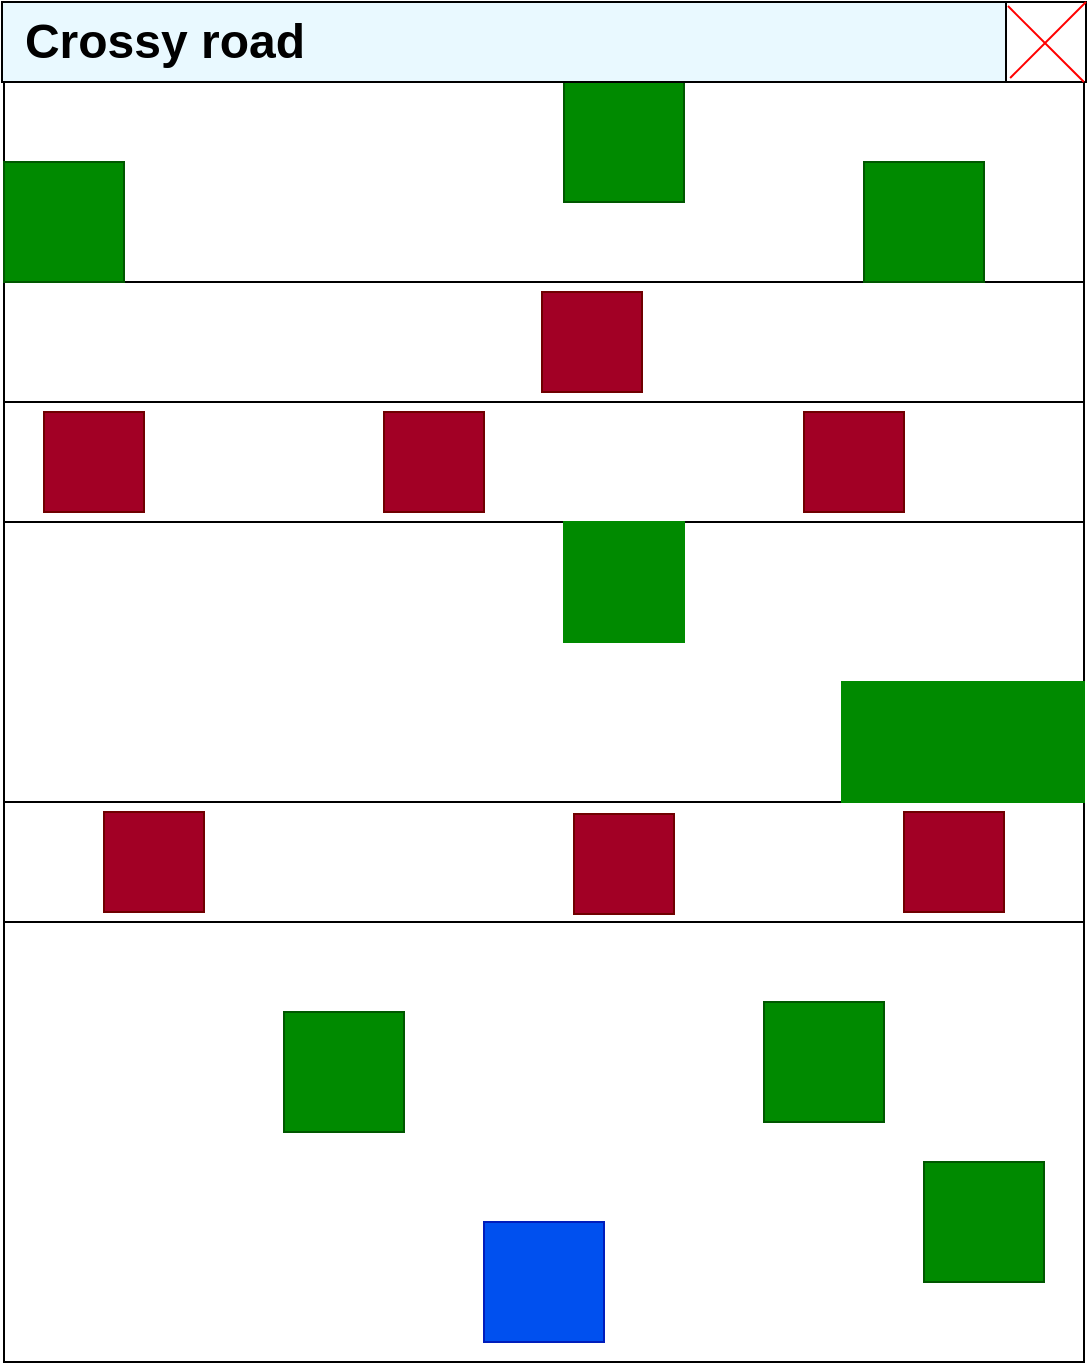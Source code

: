 <mxfile version="28.0.6">
  <diagram name="Page-1" id="EtCbw0U6_Ll5fg_xHTvh">
    <mxGraphModel dx="1426" dy="889" grid="1" gridSize="10" guides="1" tooltips="1" connect="1" arrows="1" fold="1" page="1" pageScale="1" pageWidth="827" pageHeight="1169" math="0" shadow="0">
      <root>
        <mxCell id="0" />
        <mxCell id="1" parent="0" />
        <mxCell id="AOtf8fqtg7djKopkWsp2-1" value="" style="rounded=0;whiteSpace=wrap;html=1;fillColor=#FFFFFF;" vertex="1" parent="1">
          <mxGeometry x="120" y="60" width="540" height="640" as="geometry" />
        </mxCell>
        <mxCell id="AOtf8fqtg7djKopkWsp2-2" value="" style="rounded=0;whiteSpace=wrap;html=1;fillColor=#0050ef;fontColor=#ffffff;strokeColor=#001DBC;" vertex="1" parent="1">
          <mxGeometry x="360" y="630" width="60" height="60" as="geometry" />
        </mxCell>
        <mxCell id="AOtf8fqtg7djKopkWsp2-3" value="" style="rounded=0;whiteSpace=wrap;html=1;strokeColor=#000000;" vertex="1" parent="1">
          <mxGeometry x="120" y="420" width="540" height="60" as="geometry" />
        </mxCell>
        <mxCell id="AOtf8fqtg7djKopkWsp2-4" value="" style="rounded=0;whiteSpace=wrap;html=1;strokeColor=#000000;" vertex="1" parent="1">
          <mxGeometry x="120" y="220" width="540" height="60" as="geometry" />
        </mxCell>
        <mxCell id="AOtf8fqtg7djKopkWsp2-5" value="" style="rounded=0;whiteSpace=wrap;html=1;strokeColor=#000000;" vertex="1" parent="1">
          <mxGeometry x="120" y="160" width="540" height="60" as="geometry" />
        </mxCell>
        <mxCell id="AOtf8fqtg7djKopkWsp2-6" value="" style="rounded=0;whiteSpace=wrap;html=1;fillColor=#008a00;fontColor=#ffffff;strokeColor=#008A00;" vertex="1" parent="1">
          <mxGeometry x="539" y="360" width="60" height="60" as="geometry" />
        </mxCell>
        <mxCell id="AOtf8fqtg7djKopkWsp2-7" value="" style="rounded=0;whiteSpace=wrap;html=1;fillColor=#008a00;fontColor=#ffffff;strokeColor=#008A00;" vertex="1" parent="1">
          <mxGeometry x="600" y="360" width="60" height="60" as="geometry" />
        </mxCell>
        <mxCell id="AOtf8fqtg7djKopkWsp2-8" value="" style="rounded=0;whiteSpace=wrap;html=1;fillColor=#008A00;fontColor=#ffffff;strokeColor=#008A00;" vertex="1" parent="1">
          <mxGeometry x="400" y="280" width="60" height="60" as="geometry" />
        </mxCell>
        <mxCell id="AOtf8fqtg7djKopkWsp2-9" value="" style="rounded=0;whiteSpace=wrap;html=1;fillColor=#008a00;fontColor=#ffffff;strokeColor=#005700;" vertex="1" parent="1">
          <mxGeometry x="120" y="100" width="60" height="60" as="geometry" />
        </mxCell>
        <mxCell id="AOtf8fqtg7djKopkWsp2-10" value="" style="rounded=0;whiteSpace=wrap;html=1;fillColor=#008a00;fontColor=#ffffff;strokeColor=#005700;" vertex="1" parent="1">
          <mxGeometry x="400" y="60" width="60" height="60" as="geometry" />
        </mxCell>
        <mxCell id="AOtf8fqtg7djKopkWsp2-11" value="" style="rounded=0;whiteSpace=wrap;html=1;fillColor=#008a00;fontColor=#ffffff;strokeColor=#005700;" vertex="1" parent="1">
          <mxGeometry x="550" y="100" width="60" height="60" as="geometry" />
        </mxCell>
        <mxCell id="AOtf8fqtg7djKopkWsp2-12" value="" style="rounded=0;whiteSpace=wrap;html=1;fillColor=#008a00;fontColor=#ffffff;strokeColor=#005700;" vertex="1" parent="1">
          <mxGeometry x="260" y="525" width="60" height="60" as="geometry" />
        </mxCell>
        <mxCell id="AOtf8fqtg7djKopkWsp2-13" value="" style="rounded=0;whiteSpace=wrap;html=1;fillColor=#008a00;fontColor=#ffffff;strokeColor=#005700;" vertex="1" parent="1">
          <mxGeometry x="580" y="600" width="60" height="60" as="geometry" />
        </mxCell>
        <mxCell id="AOtf8fqtg7djKopkWsp2-16" value="" style="rounded=0;whiteSpace=wrap;html=1;fillColor=#008a00;fontColor=#ffffff;strokeColor=#005700;" vertex="1" parent="1">
          <mxGeometry x="500" y="520" width="60" height="60" as="geometry" />
        </mxCell>
        <mxCell id="AOtf8fqtg7djKopkWsp2-17" value="" style="rounded=0;whiteSpace=wrap;html=1;fillColor=#a20025;fontColor=#ffffff;strokeColor=#6F0000;" vertex="1" parent="1">
          <mxGeometry x="140" y="225" width="50" height="50" as="geometry" />
        </mxCell>
        <mxCell id="AOtf8fqtg7djKopkWsp2-18" value="" style="rounded=0;whiteSpace=wrap;html=1;fillColor=#a20025;fontColor=#ffffff;strokeColor=#6F0000;" vertex="1" parent="1">
          <mxGeometry x="389" y="165" width="50" height="50" as="geometry" />
        </mxCell>
        <mxCell id="AOtf8fqtg7djKopkWsp2-19" value="" style="rounded=0;whiteSpace=wrap;html=1;fillColor=#a20025;fontColor=#ffffff;strokeColor=#6F0000;" vertex="1" parent="1">
          <mxGeometry x="520" y="225" width="50" height="50" as="geometry" />
        </mxCell>
        <mxCell id="AOtf8fqtg7djKopkWsp2-20" value="" style="rounded=0;whiteSpace=wrap;html=1;fillColor=#a20025;fontColor=#ffffff;strokeColor=#6F0000;" vertex="1" parent="1">
          <mxGeometry x="405" y="426" width="50" height="50" as="geometry" />
        </mxCell>
        <mxCell id="AOtf8fqtg7djKopkWsp2-21" value="" style="rounded=0;whiteSpace=wrap;html=1;fillColor=#a20025;fontColor=#ffffff;strokeColor=#6F0000;" vertex="1" parent="1">
          <mxGeometry x="570" y="425" width="50" height="50" as="geometry" />
        </mxCell>
        <mxCell id="AOtf8fqtg7djKopkWsp2-22" value="" style="rounded=0;whiteSpace=wrap;html=1;fillColor=#a20025;fontColor=#ffffff;strokeColor=#6F0000;" vertex="1" parent="1">
          <mxGeometry x="170" y="425" width="50" height="50" as="geometry" />
        </mxCell>
        <mxCell id="AOtf8fqtg7djKopkWsp2-23" value="" style="rounded=0;whiteSpace=wrap;html=1;fillColor=#a20025;fontColor=#ffffff;strokeColor=#6F0000;" vertex="1" parent="1">
          <mxGeometry x="310" y="225" width="50" height="50" as="geometry" />
        </mxCell>
        <mxCell id="AOtf8fqtg7djKopkWsp2-24" value="" style="rounded=0;whiteSpace=wrap;html=1;fillColor=light-dark(#E9F9FF, #ffffff);strokeColor=#000000;" vertex="1" parent="1">
          <mxGeometry x="119" y="20" width="542" height="40" as="geometry" />
        </mxCell>
        <mxCell id="AOtf8fqtg7djKopkWsp2-25" value="" style="rounded=0;whiteSpace=wrap;html=1;fillColor=#FFFFFF;strokeColor=#000000;" vertex="1" parent="1">
          <mxGeometry x="621" y="20" width="40" height="40" as="geometry" />
        </mxCell>
        <mxCell id="AOtf8fqtg7djKopkWsp2-26" value="" style="endArrow=none;html=1;rounded=0;entryX=1;entryY=0;entryDx=0;entryDy=0;exitX=0.93;exitY=0.95;exitDx=0;exitDy=0;exitPerimeter=0;strokeColor=#FF0000;startSize=12;" edge="1" parent="1" source="AOtf8fqtg7djKopkWsp2-24" target="AOtf8fqtg7djKopkWsp2-25">
          <mxGeometry width="50" height="50" relative="1" as="geometry">
            <mxPoint x="350" y="380" as="sourcePoint" />
            <mxPoint x="400" y="330" as="targetPoint" />
          </mxGeometry>
        </mxCell>
        <mxCell id="AOtf8fqtg7djKopkWsp2-27" value="" style="endArrow=none;html=1;rounded=0;entryX=0.928;entryY=0.05;entryDx=0;entryDy=0;exitX=1;exitY=0;exitDx=0;exitDy=0;strokeColor=#FF0000;startSize=12;entryPerimeter=0;" edge="1" parent="1" source="AOtf8fqtg7djKopkWsp2-1" target="AOtf8fqtg7djKopkWsp2-24">
          <mxGeometry width="50" height="50" relative="1" as="geometry">
            <mxPoint x="770" y="118" as="sourcePoint" />
            <mxPoint x="808" y="80" as="targetPoint" />
          </mxGeometry>
        </mxCell>
        <mxCell id="AOtf8fqtg7djKopkWsp2-28" value="Crossy road" style="text;strokeColor=none;fillColor=none;html=1;fontSize=24;fontStyle=1;verticalAlign=middle;align=center;fontColor=#000000;" vertex="1" parent="1">
          <mxGeometry x="120" y="20" width="160" height="40" as="geometry" />
        </mxCell>
      </root>
    </mxGraphModel>
  </diagram>
</mxfile>
